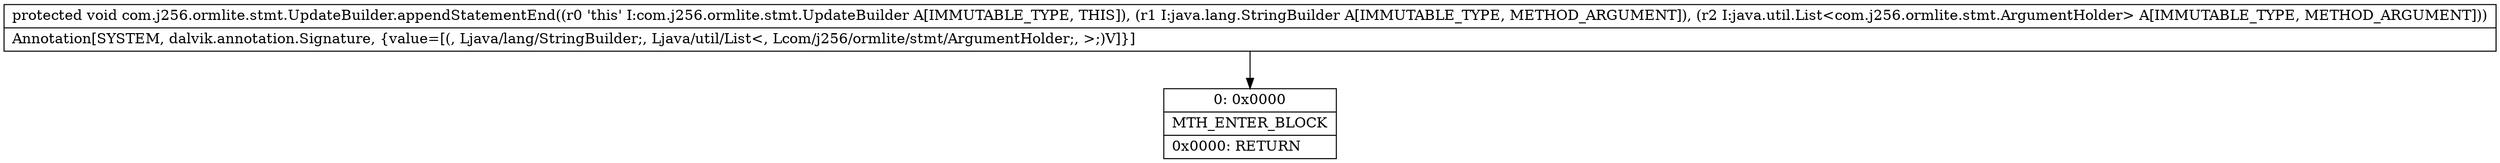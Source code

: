digraph "CFG forcom.j256.ormlite.stmt.UpdateBuilder.appendStatementEnd(Ljava\/lang\/StringBuilder;Ljava\/util\/List;)V" {
Node_0 [shape=record,label="{0\:\ 0x0000|MTH_ENTER_BLOCK\l|0x0000: RETURN   \l}"];
MethodNode[shape=record,label="{protected void com.j256.ormlite.stmt.UpdateBuilder.appendStatementEnd((r0 'this' I:com.j256.ormlite.stmt.UpdateBuilder A[IMMUTABLE_TYPE, THIS]), (r1 I:java.lang.StringBuilder A[IMMUTABLE_TYPE, METHOD_ARGUMENT]), (r2 I:java.util.List\<com.j256.ormlite.stmt.ArgumentHolder\> A[IMMUTABLE_TYPE, METHOD_ARGUMENT]))  | Annotation[SYSTEM, dalvik.annotation.Signature, \{value=[(, Ljava\/lang\/StringBuilder;, Ljava\/util\/List\<, Lcom\/j256\/ormlite\/stmt\/ArgumentHolder;, \>;)V]\}]\l}"];
MethodNode -> Node_0;
}

